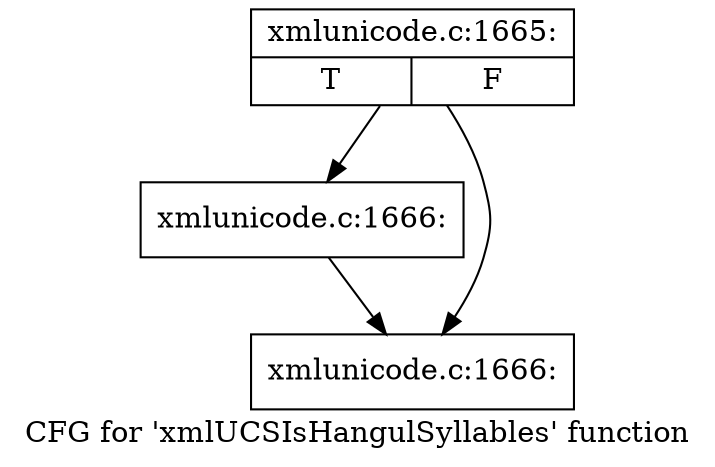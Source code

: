 digraph "CFG for 'xmlUCSIsHangulSyllables' function" {
	label="CFG for 'xmlUCSIsHangulSyllables' function";

	Node0x4e48090 [shape=record,label="{xmlunicode.c:1665:|{<s0>T|<s1>F}}"];
	Node0x4e48090 -> Node0x4e47630;
	Node0x4e48090 -> Node0x4e47780;
	Node0x4e47630 [shape=record,label="{xmlunicode.c:1666:}"];
	Node0x4e47630 -> Node0x4e47780;
	Node0x4e47780 [shape=record,label="{xmlunicode.c:1666:}"];
}

